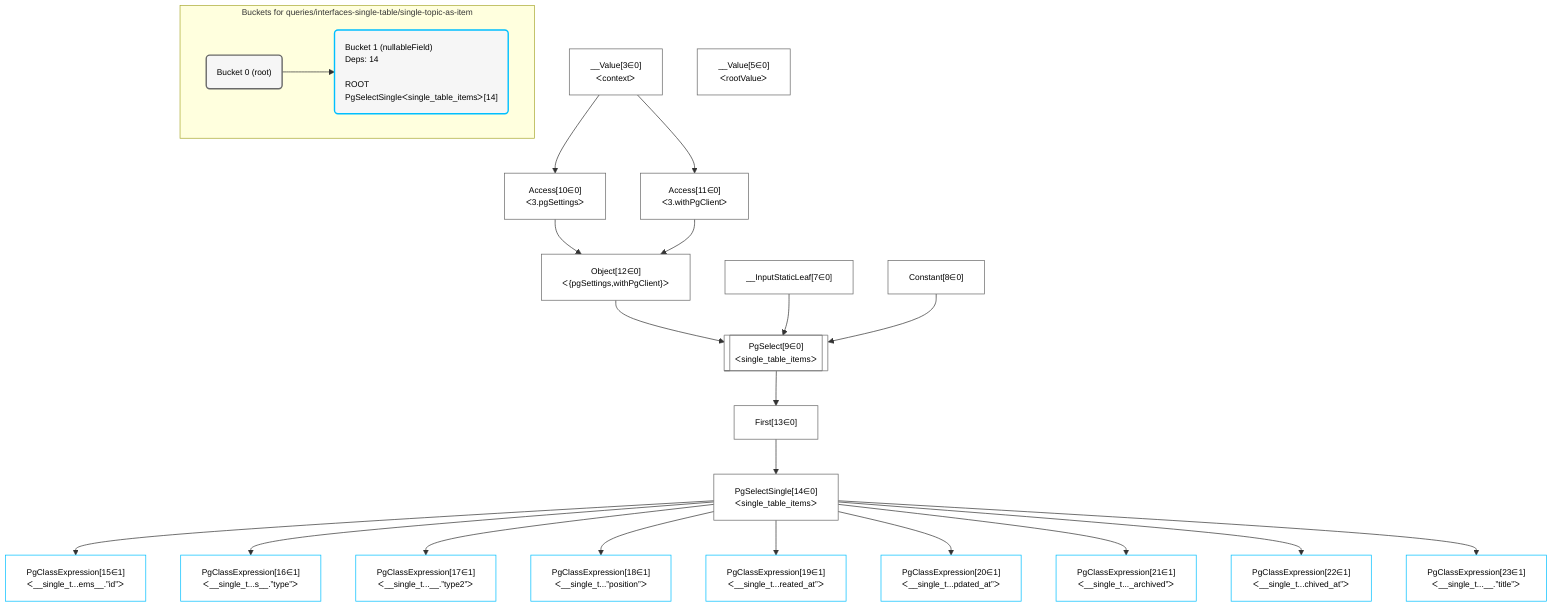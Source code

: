 %%{init: {'themeVariables': { 'fontSize': '12px'}}}%%
graph TD
    classDef path fill:#eee,stroke:#000,color:#000
    classDef plan fill:#fff,stroke-width:1px,color:#000
    classDef itemplan fill:#fff,stroke-width:2px,color:#000
    classDef sideeffectplan fill:#f00,stroke-width:2px,color:#000
    classDef bucket fill:#f6f6f6,color:#000,stroke-width:2px,text-align:left


    %% define steps
    __Value3["__Value[3∈0]<br />ᐸcontextᐳ"]:::plan
    __Value5["__Value[5∈0]<br />ᐸrootValueᐳ"]:::plan
    __InputStaticLeaf7["__InputStaticLeaf[7∈0]"]:::plan
    Constant8["Constant[8∈0]"]:::plan
    Access10["Access[10∈0]<br />ᐸ3.pgSettingsᐳ"]:::plan
    Access11["Access[11∈0]<br />ᐸ3.withPgClientᐳ"]:::plan
    Object12["Object[12∈0]<br />ᐸ{pgSettings,withPgClient}ᐳ"]:::plan
    PgSelect9[["PgSelect[9∈0]<br />ᐸsingle_table_itemsᐳ"]]:::plan
    First13["First[13∈0]"]:::plan
    PgSelectSingle14["PgSelectSingle[14∈0]<br />ᐸsingle_table_itemsᐳ"]:::plan
    PgClassExpression15["PgClassExpression[15∈1]<br />ᐸ__single_t...ems__.”id”ᐳ"]:::plan
    PgClassExpression16["PgClassExpression[16∈1]<br />ᐸ__single_t...s__.”type”ᐳ"]:::plan
    PgClassExpression17["PgClassExpression[17∈1]<br />ᐸ__single_t...__.”type2”ᐳ"]:::plan
    PgClassExpression18["PgClassExpression[18∈1]<br />ᐸ__single_t...”position”ᐳ"]:::plan
    PgClassExpression19["PgClassExpression[19∈1]<br />ᐸ__single_t...reated_at”ᐳ"]:::plan
    PgClassExpression20["PgClassExpression[20∈1]<br />ᐸ__single_t...pdated_at”ᐳ"]:::plan
    PgClassExpression21["PgClassExpression[21∈1]<br />ᐸ__single_t..._archived”ᐳ"]:::plan
    PgClassExpression22["PgClassExpression[22∈1]<br />ᐸ__single_t...chived_at”ᐳ"]:::plan
    PgClassExpression23["PgClassExpression[23∈1]<br />ᐸ__single_t...__.”title”ᐳ"]:::plan

    %% plan dependencies
    __Value3 --> Access10
    __Value3 --> Access11
    Access10 & Access11 --> Object12
    Object12 & __InputStaticLeaf7 & Constant8 --> PgSelect9
    PgSelect9 --> First13
    First13 --> PgSelectSingle14
    PgSelectSingle14 --> PgClassExpression15
    PgSelectSingle14 --> PgClassExpression16
    PgSelectSingle14 --> PgClassExpression17
    PgSelectSingle14 --> PgClassExpression18
    PgSelectSingle14 --> PgClassExpression19
    PgSelectSingle14 --> PgClassExpression20
    PgSelectSingle14 --> PgClassExpression21
    PgSelectSingle14 --> PgClassExpression22
    PgSelectSingle14 --> PgClassExpression23

    subgraph "Buckets for queries/interfaces-single-table/single-topic-as-item"
    Bucket0("Bucket 0 (root)"):::bucket
    classDef bucket0 stroke:#696969
    class Bucket0,__Value3,__Value5,__InputStaticLeaf7,Constant8,PgSelect9,Access10,Access11,Object12,First13,PgSelectSingle14 bucket0
    Bucket1("Bucket 1 (nullableField)<br />Deps: 14<br /><br />ROOT PgSelectSingleᐸsingle_table_itemsᐳ[14]"):::bucket
    classDef bucket1 stroke:#00bfff
    class Bucket1,PgClassExpression15,PgClassExpression16,PgClassExpression17,PgClassExpression18,PgClassExpression19,PgClassExpression20,PgClassExpression21,PgClassExpression22,PgClassExpression23 bucket1
    Bucket0 --> Bucket1
    end